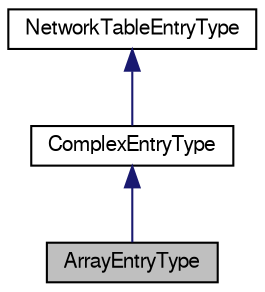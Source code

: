 digraph "ArrayEntryType"
{
  bgcolor="transparent";
  edge [fontname="FreeSans",fontsize="10",labelfontname="FreeSans",labelfontsize="10"];
  node [fontname="FreeSans",fontsize="10",shape=record];
  Node1 [label="ArrayEntryType",height=0.2,width=0.4,color="black", fillcolor="grey75", style="filled" fontcolor="black"];
  Node2 -> Node1 [dir="back",color="midnightblue",fontsize="10",style="solid",fontname="FreeSans"];
  Node2 [label="ComplexEntryType",height=0.2,width=0.4,color="black",URL="$class_complex_entry_type.html"];
  Node3 -> Node2 [dir="back",color="midnightblue",fontsize="10",style="solid",fontname="FreeSans"];
  Node3 [label="NetworkTableEntryType",height=0.2,width=0.4,color="black",URL="$class_network_table_entry_type.html"];
}
